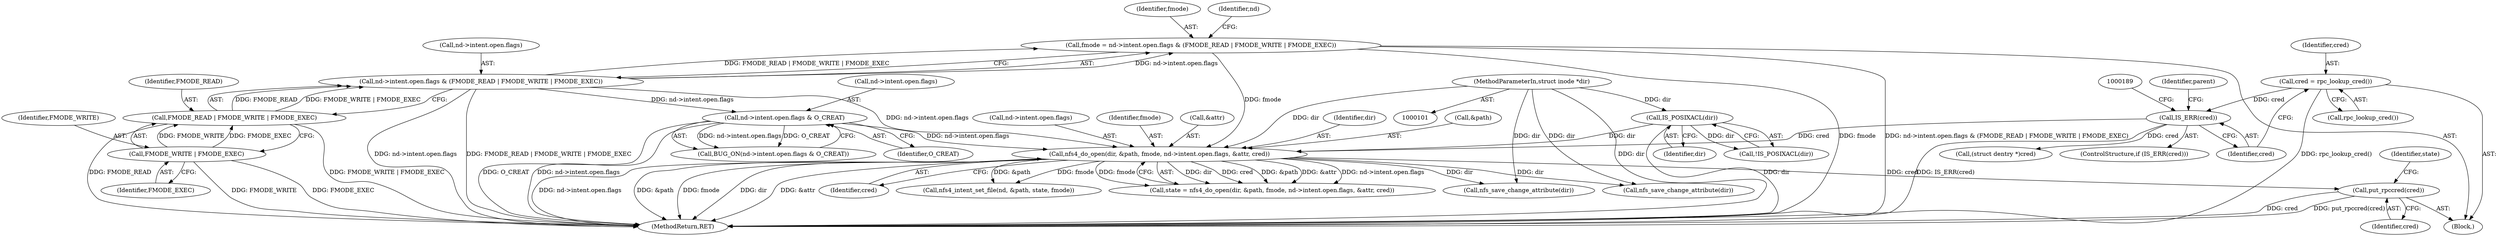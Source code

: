 digraph "0_linux_dc0b027dfadfcb8a5504f7d8052754bf8d501ab9_5@pointer" {
"1000215" [label="(Call,put_rpccred(cred))"];
"1000200" [label="(Call,nfs4_do_open(dir, &path, fmode, nd->intent.open.flags, &attr, cred))"];
"1000153" [label="(Call,IS_POSIXACL(dir))"];
"1000102" [label="(MethodParameterIn,struct inode *dir)"];
"1000113" [label="(Call,fmode = nd->intent.open.flags & (FMODE_READ | FMODE_WRITE | FMODE_EXEC))"];
"1000115" [label="(Call,nd->intent.open.flags & (FMODE_READ | FMODE_WRITE | FMODE_EXEC))"];
"1000123" [label="(Call,FMODE_READ | FMODE_WRITE | FMODE_EXEC)"];
"1000125" [label="(Call,FMODE_WRITE | FMODE_EXEC)"];
"1000172" [label="(Call,nd->intent.open.flags & O_CREAT)"];
"1000185" [label="(Call,IS_ERR(cred))"];
"1000181" [label="(Call,cred = rpc_lookup_cred())"];
"1000116" [label="(Call,nd->intent.open.flags)"];
"1000184" [label="(ControlStructure,if (IS_ERR(cred)))"];
"1000274" [label="(MethodReturn,RET)"];
"1000125" [label="(Call,FMODE_WRITE | FMODE_EXEC)"];
"1000102" [label="(MethodParameterIn,struct inode *dir)"];
"1000219" [label="(Identifier,state)"];
"1000204" [label="(Identifier,fmode)"];
"1000182" [label="(Identifier,cred)"];
"1000114" [label="(Identifier,fmode)"];
"1000115" [label="(Call,nd->intent.open.flags & (FMODE_READ | FMODE_WRITE | FMODE_EXEC))"];
"1000180" [label="(Identifier,O_CREAT)"];
"1000266" [label="(Call,nfs4_intent_set_file(nd, &path, state, fmode))"];
"1000127" [label="(Identifier,FMODE_EXEC)"];
"1000212" [label="(Call,&attr)"];
"1000205" [label="(Call,nd->intent.open.flags)"];
"1000124" [label="(Identifier,FMODE_READ)"];
"1000113" [label="(Call,fmode = nd->intent.open.flags & (FMODE_READ | FMODE_WRITE | FMODE_EXEC))"];
"1000173" [label="(Call,nd->intent.open.flags)"];
"1000123" [label="(Call,FMODE_READ | FMODE_WRITE | FMODE_EXEC)"];
"1000186" [label="(Identifier,cred)"];
"1000262" [label="(Call,nfs_save_change_attribute(dir))"];
"1000152" [label="(Call,!IS_POSIXACL(dir))"];
"1000131" [label="(Identifier,nd)"];
"1000216" [label="(Identifier,cred)"];
"1000200" [label="(Call,nfs4_do_open(dir, &path, fmode, nd->intent.open.flags, &attr, cred))"];
"1000198" [label="(Call,state = nfs4_do_open(dir, &path, fmode, nd->intent.open.flags, &attr, cred))"];
"1000172" [label="(Call,nd->intent.open.flags & O_CREAT)"];
"1000192" [label="(Identifier,parent)"];
"1000183" [label="(Call,rpc_lookup_cred())"];
"1000214" [label="(Identifier,cred)"];
"1000185" [label="(Call,IS_ERR(cred))"];
"1000201" [label="(Identifier,dir)"];
"1000181" [label="(Call,cred = rpc_lookup_cred())"];
"1000233" [label="(Call,nfs_save_change_attribute(dir))"];
"1000202" [label="(Call,&path)"];
"1000171" [label="(Call,BUG_ON(nd->intent.open.flags & O_CREAT))"];
"1000154" [label="(Identifier,dir)"];
"1000126" [label="(Identifier,FMODE_WRITE)"];
"1000215" [label="(Call,put_rpccred(cred))"];
"1000153" [label="(Call,IS_POSIXACL(dir))"];
"1000105" [label="(Block,)"];
"1000188" [label="(Call,(struct dentry *)cred)"];
"1000215" -> "1000105"  [label="AST: "];
"1000215" -> "1000216"  [label="CFG: "];
"1000216" -> "1000215"  [label="AST: "];
"1000219" -> "1000215"  [label="CFG: "];
"1000215" -> "1000274"  [label="DDG: cred"];
"1000215" -> "1000274"  [label="DDG: put_rpccred(cred)"];
"1000200" -> "1000215"  [label="DDG: cred"];
"1000200" -> "1000198"  [label="AST: "];
"1000200" -> "1000214"  [label="CFG: "];
"1000201" -> "1000200"  [label="AST: "];
"1000202" -> "1000200"  [label="AST: "];
"1000204" -> "1000200"  [label="AST: "];
"1000205" -> "1000200"  [label="AST: "];
"1000212" -> "1000200"  [label="AST: "];
"1000214" -> "1000200"  [label="AST: "];
"1000198" -> "1000200"  [label="CFG: "];
"1000200" -> "1000274"  [label="DDG: dir"];
"1000200" -> "1000274"  [label="DDG: &attr"];
"1000200" -> "1000274"  [label="DDG: nd->intent.open.flags"];
"1000200" -> "1000274"  [label="DDG: &path"];
"1000200" -> "1000274"  [label="DDG: fmode"];
"1000200" -> "1000198"  [label="DDG: dir"];
"1000200" -> "1000198"  [label="DDG: cred"];
"1000200" -> "1000198"  [label="DDG: &path"];
"1000200" -> "1000198"  [label="DDG: &attr"];
"1000200" -> "1000198"  [label="DDG: nd->intent.open.flags"];
"1000200" -> "1000198"  [label="DDG: fmode"];
"1000153" -> "1000200"  [label="DDG: dir"];
"1000102" -> "1000200"  [label="DDG: dir"];
"1000113" -> "1000200"  [label="DDG: fmode"];
"1000172" -> "1000200"  [label="DDG: nd->intent.open.flags"];
"1000115" -> "1000200"  [label="DDG: nd->intent.open.flags"];
"1000185" -> "1000200"  [label="DDG: cred"];
"1000200" -> "1000233"  [label="DDG: dir"];
"1000200" -> "1000262"  [label="DDG: dir"];
"1000200" -> "1000266"  [label="DDG: &path"];
"1000200" -> "1000266"  [label="DDG: fmode"];
"1000153" -> "1000152"  [label="AST: "];
"1000153" -> "1000154"  [label="CFG: "];
"1000154" -> "1000153"  [label="AST: "];
"1000152" -> "1000153"  [label="CFG: "];
"1000153" -> "1000274"  [label="DDG: dir"];
"1000153" -> "1000152"  [label="DDG: dir"];
"1000102" -> "1000153"  [label="DDG: dir"];
"1000102" -> "1000101"  [label="AST: "];
"1000102" -> "1000274"  [label="DDG: dir"];
"1000102" -> "1000233"  [label="DDG: dir"];
"1000102" -> "1000262"  [label="DDG: dir"];
"1000113" -> "1000105"  [label="AST: "];
"1000113" -> "1000115"  [label="CFG: "];
"1000114" -> "1000113"  [label="AST: "];
"1000115" -> "1000113"  [label="AST: "];
"1000131" -> "1000113"  [label="CFG: "];
"1000113" -> "1000274"  [label="DDG: fmode"];
"1000113" -> "1000274"  [label="DDG: nd->intent.open.flags & (FMODE_READ | FMODE_WRITE | FMODE_EXEC)"];
"1000115" -> "1000113"  [label="DDG: nd->intent.open.flags"];
"1000115" -> "1000113"  [label="DDG: FMODE_READ | FMODE_WRITE | FMODE_EXEC"];
"1000115" -> "1000123"  [label="CFG: "];
"1000116" -> "1000115"  [label="AST: "];
"1000123" -> "1000115"  [label="AST: "];
"1000115" -> "1000274"  [label="DDG: FMODE_READ | FMODE_WRITE | FMODE_EXEC"];
"1000115" -> "1000274"  [label="DDG: nd->intent.open.flags"];
"1000123" -> "1000115"  [label="DDG: FMODE_READ"];
"1000123" -> "1000115"  [label="DDG: FMODE_WRITE | FMODE_EXEC"];
"1000115" -> "1000172"  [label="DDG: nd->intent.open.flags"];
"1000123" -> "1000125"  [label="CFG: "];
"1000124" -> "1000123"  [label="AST: "];
"1000125" -> "1000123"  [label="AST: "];
"1000123" -> "1000274"  [label="DDG: FMODE_WRITE | FMODE_EXEC"];
"1000123" -> "1000274"  [label="DDG: FMODE_READ"];
"1000125" -> "1000123"  [label="DDG: FMODE_WRITE"];
"1000125" -> "1000123"  [label="DDG: FMODE_EXEC"];
"1000125" -> "1000127"  [label="CFG: "];
"1000126" -> "1000125"  [label="AST: "];
"1000127" -> "1000125"  [label="AST: "];
"1000125" -> "1000274"  [label="DDG: FMODE_WRITE"];
"1000125" -> "1000274"  [label="DDG: FMODE_EXEC"];
"1000172" -> "1000171"  [label="AST: "];
"1000172" -> "1000180"  [label="CFG: "];
"1000173" -> "1000172"  [label="AST: "];
"1000180" -> "1000172"  [label="AST: "];
"1000171" -> "1000172"  [label="CFG: "];
"1000172" -> "1000274"  [label="DDG: O_CREAT"];
"1000172" -> "1000274"  [label="DDG: nd->intent.open.flags"];
"1000172" -> "1000171"  [label="DDG: nd->intent.open.flags"];
"1000172" -> "1000171"  [label="DDG: O_CREAT"];
"1000185" -> "1000184"  [label="AST: "];
"1000185" -> "1000186"  [label="CFG: "];
"1000186" -> "1000185"  [label="AST: "];
"1000189" -> "1000185"  [label="CFG: "];
"1000192" -> "1000185"  [label="CFG: "];
"1000185" -> "1000274"  [label="DDG: IS_ERR(cred)"];
"1000181" -> "1000185"  [label="DDG: cred"];
"1000185" -> "1000188"  [label="DDG: cred"];
"1000181" -> "1000105"  [label="AST: "];
"1000181" -> "1000183"  [label="CFG: "];
"1000182" -> "1000181"  [label="AST: "];
"1000183" -> "1000181"  [label="AST: "];
"1000186" -> "1000181"  [label="CFG: "];
"1000181" -> "1000274"  [label="DDG: rpc_lookup_cred()"];
}
